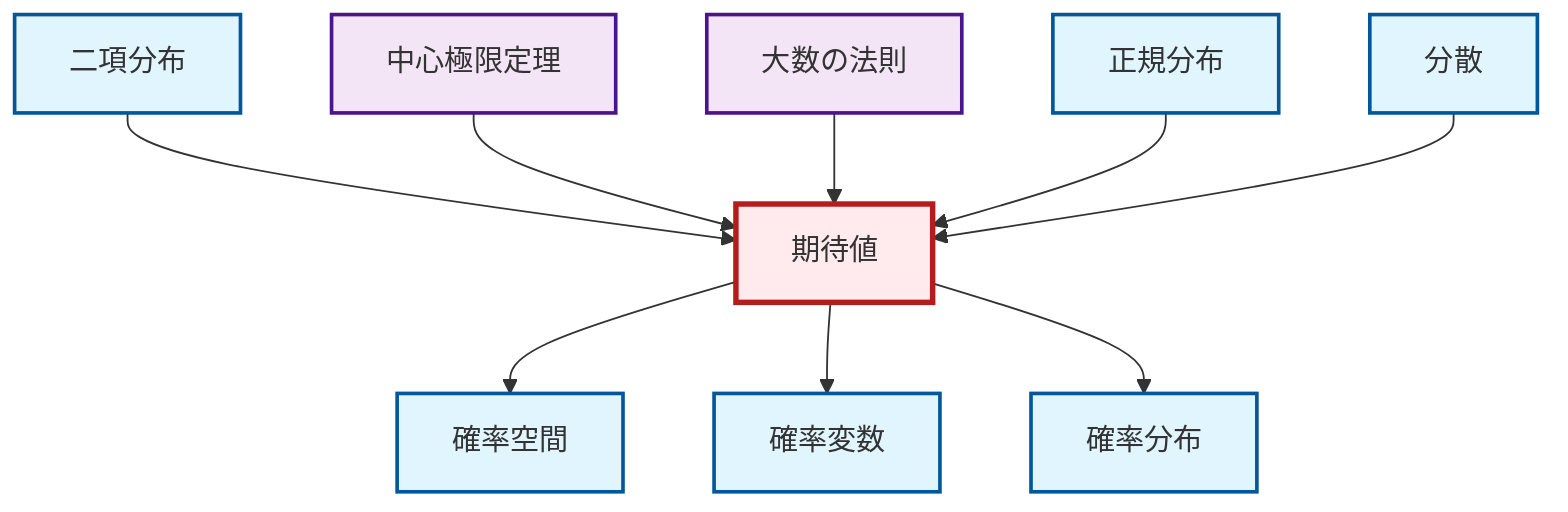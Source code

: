 graph TD
    classDef definition fill:#e1f5fe,stroke:#01579b,stroke-width:2px
    classDef theorem fill:#f3e5f5,stroke:#4a148c,stroke-width:2px
    classDef axiom fill:#fff3e0,stroke:#e65100,stroke-width:2px
    classDef example fill:#e8f5e9,stroke:#1b5e20,stroke-width:2px
    classDef current fill:#ffebee,stroke:#b71c1c,stroke-width:3px
    def-binomial-distribution["二項分布"]:::definition
    def-variance["分散"]:::definition
    def-random-variable["確率変数"]:::definition
    def-expectation["期待値"]:::definition
    def-probability-space["確率空間"]:::definition
    def-normal-distribution["正規分布"]:::definition
    thm-central-limit["中心極限定理"]:::theorem
    thm-law-of-large-numbers["大数の法則"]:::theorem
    def-probability-distribution["確率分布"]:::definition
    def-binomial-distribution --> def-expectation
    def-expectation --> def-probability-space
    thm-central-limit --> def-expectation
    def-expectation --> def-random-variable
    thm-law-of-large-numbers --> def-expectation
    def-normal-distribution --> def-expectation
    def-variance --> def-expectation
    def-expectation --> def-probability-distribution
    class def-expectation current